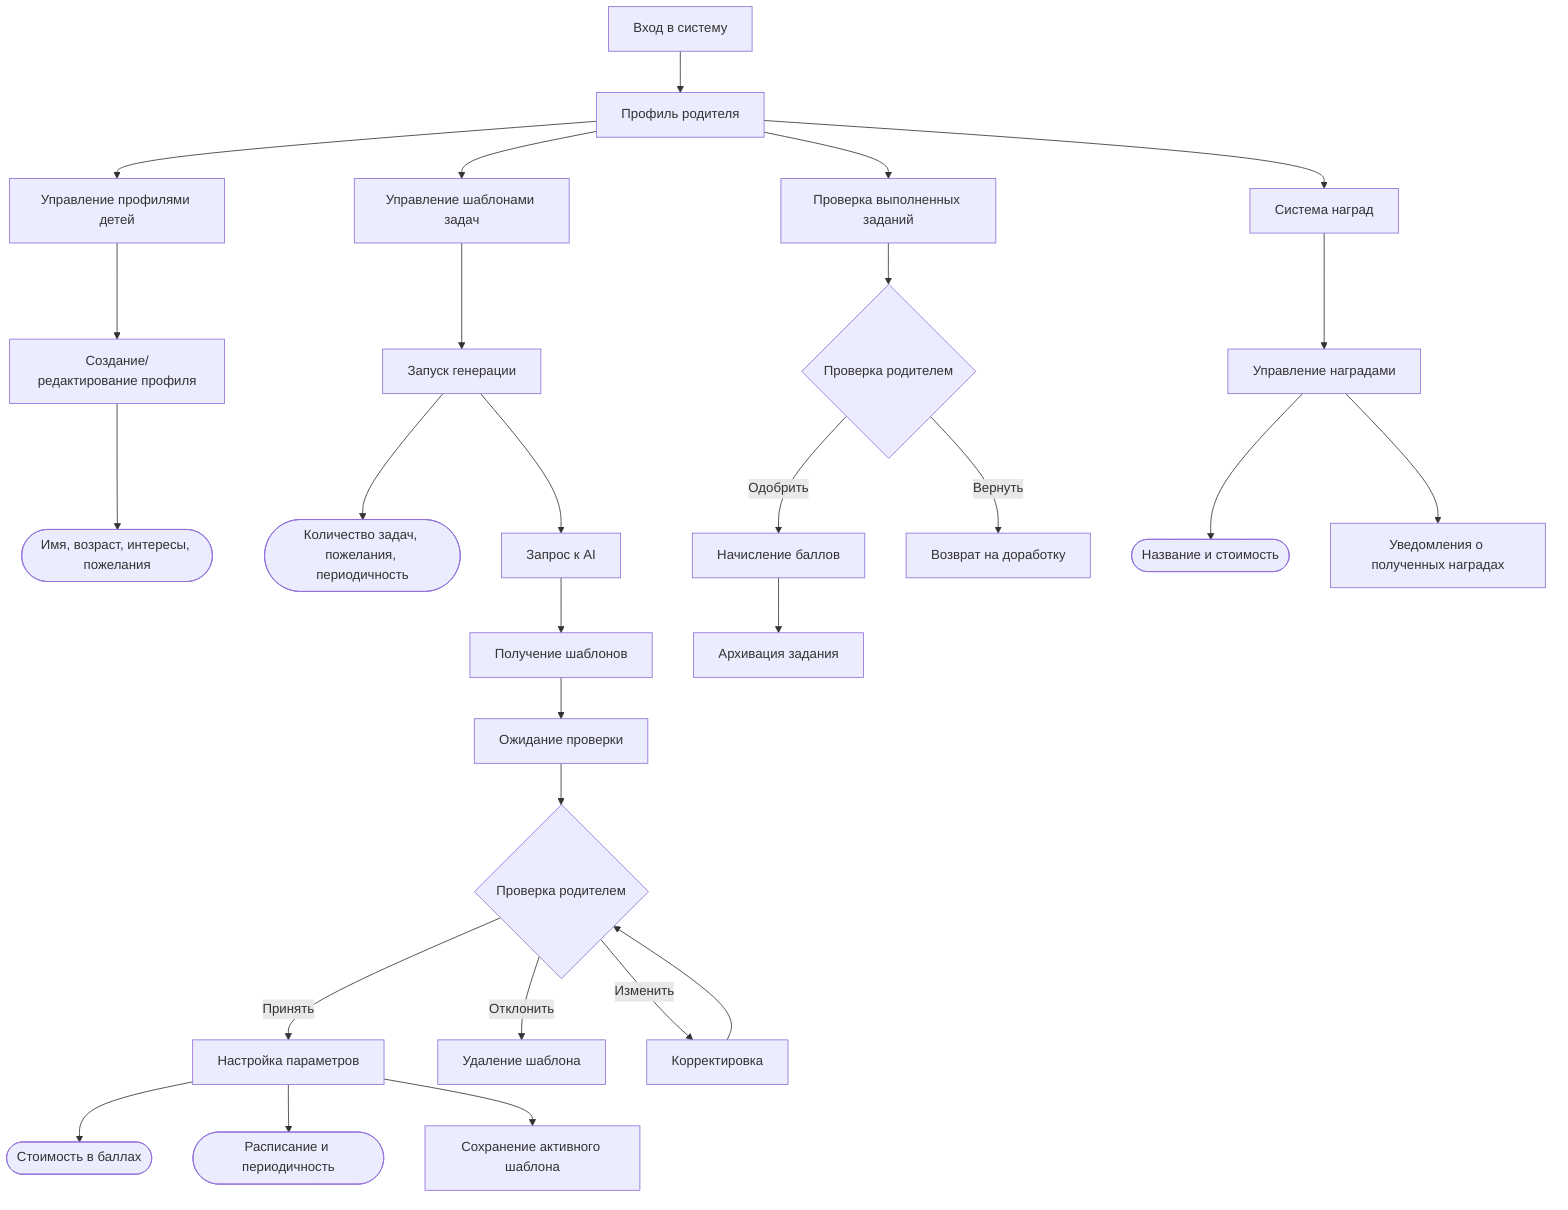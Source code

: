 flowchart TD
    A1[Вход в систему] --> A2[Профиль родителя]

    %% Управление профилями детей
    A2 --> B1[Управление профилями детей]
    B1 --> B2[Создание/редактирование профиля]
    B2 --> B3([Имя, возраст, интересы, пожелания])

    %% Процесс генерации и модерации шаблонов
    A2 --> C1[Управление шаблонами задач]
    C1 --> C2[Запуск генерации]
    C2 --> C3([Количество задач, пожелания, периодичность])
    C2 --> C4[Запрос к AI]
    C4 --> C5[Получение шаблонов]
    C5 --> C6[Ожидание проверки]

    C6 --> C7{Проверка родителем}
    C7 -->|Принять| C8[Настройка параметров]
    C7 -->|Отклонить| C9[Удаление шаблона]
    C7 -->|Изменить| C10[Корректировка]
    C10 --> C7

    C8 --> C11([Стоимость в баллах])
    C8 --> C12([Расписание и периодичность])
    C8 --> C13[Сохранение активного шаблона]

    %% Проверка выполненных
    A2 --> D1[Проверка выполненных заданий]
    D1 --> D2{Проверка родителем}
    D2 -->|Одобрить| D3[Начисление баллов]
    D2 -->|Вернуть| D4[Возврат на доработку]
    D3 --> D5[Архивация задания]

    %% Система наград
    A2 --> E1[Система наград]
    E1 --> E2[Управление наградами]
    E2 --> E3([Название и стоимость])
    E2 --> E4[Уведомления о полученных наградах]